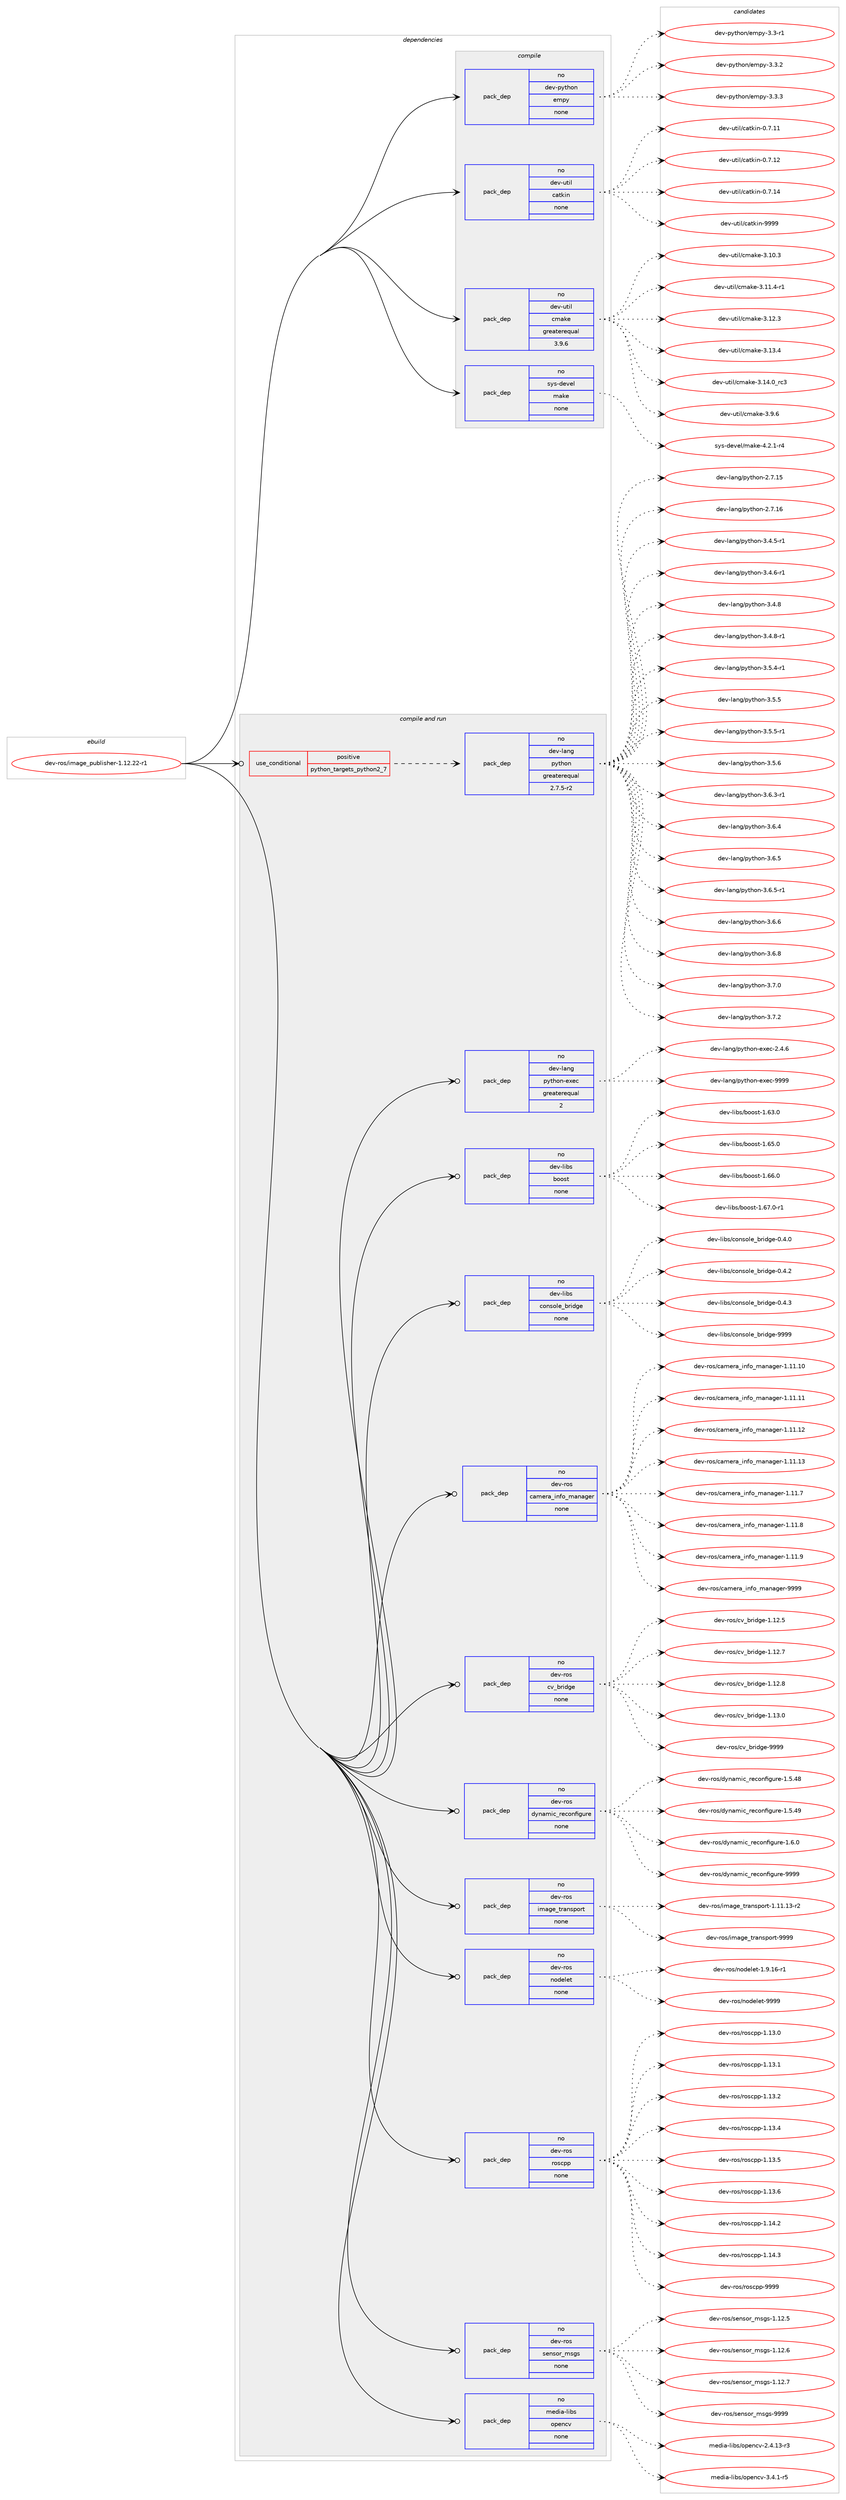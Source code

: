 digraph prolog {

# *************
# Graph options
# *************

newrank=true;
concentrate=true;
compound=true;
graph [rankdir=LR,fontname=Helvetica,fontsize=10,ranksep=1.5];#, ranksep=2.5, nodesep=0.2];
edge  [arrowhead=vee];
node  [fontname=Helvetica,fontsize=10];

# **********
# The ebuild
# **********

subgraph cluster_leftcol {
color=gray;
rank=same;
label=<<i>ebuild</i>>;
id [label="dev-ros/image_publisher-1.12.22-r1", color=red, width=4, href="../dev-ros/image_publisher-1.12.22-r1.svg"];
}

# ****************
# The dependencies
# ****************

subgraph cluster_midcol {
color=gray;
label=<<i>dependencies</i>>;
subgraph cluster_compile {
fillcolor="#eeeeee";
style=filled;
label=<<i>compile</i>>;
subgraph pack1045510 {
dependency1457620 [label=<<TABLE BORDER="0" CELLBORDER="1" CELLSPACING="0" CELLPADDING="4" WIDTH="220"><TR><TD ROWSPAN="6" CELLPADDING="30">pack_dep</TD></TR><TR><TD WIDTH="110">no</TD></TR><TR><TD>dev-python</TD></TR><TR><TD>empy</TD></TR><TR><TD>none</TD></TR><TR><TD></TD></TR></TABLE>>, shape=none, color=blue];
}
id:e -> dependency1457620:w [weight=20,style="solid",arrowhead="vee"];
subgraph pack1045511 {
dependency1457621 [label=<<TABLE BORDER="0" CELLBORDER="1" CELLSPACING="0" CELLPADDING="4" WIDTH="220"><TR><TD ROWSPAN="6" CELLPADDING="30">pack_dep</TD></TR><TR><TD WIDTH="110">no</TD></TR><TR><TD>dev-util</TD></TR><TR><TD>catkin</TD></TR><TR><TD>none</TD></TR><TR><TD></TD></TR></TABLE>>, shape=none, color=blue];
}
id:e -> dependency1457621:w [weight=20,style="solid",arrowhead="vee"];
subgraph pack1045512 {
dependency1457622 [label=<<TABLE BORDER="0" CELLBORDER="1" CELLSPACING="0" CELLPADDING="4" WIDTH="220"><TR><TD ROWSPAN="6" CELLPADDING="30">pack_dep</TD></TR><TR><TD WIDTH="110">no</TD></TR><TR><TD>dev-util</TD></TR><TR><TD>cmake</TD></TR><TR><TD>greaterequal</TD></TR><TR><TD>3.9.6</TD></TR></TABLE>>, shape=none, color=blue];
}
id:e -> dependency1457622:w [weight=20,style="solid",arrowhead="vee"];
subgraph pack1045513 {
dependency1457623 [label=<<TABLE BORDER="0" CELLBORDER="1" CELLSPACING="0" CELLPADDING="4" WIDTH="220"><TR><TD ROWSPAN="6" CELLPADDING="30">pack_dep</TD></TR><TR><TD WIDTH="110">no</TD></TR><TR><TD>sys-devel</TD></TR><TR><TD>make</TD></TR><TR><TD>none</TD></TR><TR><TD></TD></TR></TABLE>>, shape=none, color=blue];
}
id:e -> dependency1457623:w [weight=20,style="solid",arrowhead="vee"];
}
subgraph cluster_compileandrun {
fillcolor="#eeeeee";
style=filled;
label=<<i>compile and run</i>>;
subgraph cond388720 {
dependency1457624 [label=<<TABLE BORDER="0" CELLBORDER="1" CELLSPACING="0" CELLPADDING="4"><TR><TD ROWSPAN="3" CELLPADDING="10">use_conditional</TD></TR><TR><TD>positive</TD></TR><TR><TD>python_targets_python2_7</TD></TR></TABLE>>, shape=none, color=red];
subgraph pack1045514 {
dependency1457625 [label=<<TABLE BORDER="0" CELLBORDER="1" CELLSPACING="0" CELLPADDING="4" WIDTH="220"><TR><TD ROWSPAN="6" CELLPADDING="30">pack_dep</TD></TR><TR><TD WIDTH="110">no</TD></TR><TR><TD>dev-lang</TD></TR><TR><TD>python</TD></TR><TR><TD>greaterequal</TD></TR><TR><TD>2.7.5-r2</TD></TR></TABLE>>, shape=none, color=blue];
}
dependency1457624:e -> dependency1457625:w [weight=20,style="dashed",arrowhead="vee"];
}
id:e -> dependency1457624:w [weight=20,style="solid",arrowhead="odotvee"];
subgraph pack1045515 {
dependency1457626 [label=<<TABLE BORDER="0" CELLBORDER="1" CELLSPACING="0" CELLPADDING="4" WIDTH="220"><TR><TD ROWSPAN="6" CELLPADDING="30">pack_dep</TD></TR><TR><TD WIDTH="110">no</TD></TR><TR><TD>dev-lang</TD></TR><TR><TD>python-exec</TD></TR><TR><TD>greaterequal</TD></TR><TR><TD>2</TD></TR></TABLE>>, shape=none, color=blue];
}
id:e -> dependency1457626:w [weight=20,style="solid",arrowhead="odotvee"];
subgraph pack1045516 {
dependency1457627 [label=<<TABLE BORDER="0" CELLBORDER="1" CELLSPACING="0" CELLPADDING="4" WIDTH="220"><TR><TD ROWSPAN="6" CELLPADDING="30">pack_dep</TD></TR><TR><TD WIDTH="110">no</TD></TR><TR><TD>dev-libs</TD></TR><TR><TD>boost</TD></TR><TR><TD>none</TD></TR><TR><TD></TD></TR></TABLE>>, shape=none, color=blue];
}
id:e -> dependency1457627:w [weight=20,style="solid",arrowhead="odotvee"];
subgraph pack1045517 {
dependency1457628 [label=<<TABLE BORDER="0" CELLBORDER="1" CELLSPACING="0" CELLPADDING="4" WIDTH="220"><TR><TD ROWSPAN="6" CELLPADDING="30">pack_dep</TD></TR><TR><TD WIDTH="110">no</TD></TR><TR><TD>dev-libs</TD></TR><TR><TD>console_bridge</TD></TR><TR><TD>none</TD></TR><TR><TD></TD></TR></TABLE>>, shape=none, color=blue];
}
id:e -> dependency1457628:w [weight=20,style="solid",arrowhead="odotvee"];
subgraph pack1045518 {
dependency1457629 [label=<<TABLE BORDER="0" CELLBORDER="1" CELLSPACING="0" CELLPADDING="4" WIDTH="220"><TR><TD ROWSPAN="6" CELLPADDING="30">pack_dep</TD></TR><TR><TD WIDTH="110">no</TD></TR><TR><TD>dev-ros</TD></TR><TR><TD>camera_info_manager</TD></TR><TR><TD>none</TD></TR><TR><TD></TD></TR></TABLE>>, shape=none, color=blue];
}
id:e -> dependency1457629:w [weight=20,style="solid",arrowhead="odotvee"];
subgraph pack1045519 {
dependency1457630 [label=<<TABLE BORDER="0" CELLBORDER="1" CELLSPACING="0" CELLPADDING="4" WIDTH="220"><TR><TD ROWSPAN="6" CELLPADDING="30">pack_dep</TD></TR><TR><TD WIDTH="110">no</TD></TR><TR><TD>dev-ros</TD></TR><TR><TD>cv_bridge</TD></TR><TR><TD>none</TD></TR><TR><TD></TD></TR></TABLE>>, shape=none, color=blue];
}
id:e -> dependency1457630:w [weight=20,style="solid",arrowhead="odotvee"];
subgraph pack1045520 {
dependency1457631 [label=<<TABLE BORDER="0" CELLBORDER="1" CELLSPACING="0" CELLPADDING="4" WIDTH="220"><TR><TD ROWSPAN="6" CELLPADDING="30">pack_dep</TD></TR><TR><TD WIDTH="110">no</TD></TR><TR><TD>dev-ros</TD></TR><TR><TD>dynamic_reconfigure</TD></TR><TR><TD>none</TD></TR><TR><TD></TD></TR></TABLE>>, shape=none, color=blue];
}
id:e -> dependency1457631:w [weight=20,style="solid",arrowhead="odotvee"];
subgraph pack1045521 {
dependency1457632 [label=<<TABLE BORDER="0" CELLBORDER="1" CELLSPACING="0" CELLPADDING="4" WIDTH="220"><TR><TD ROWSPAN="6" CELLPADDING="30">pack_dep</TD></TR><TR><TD WIDTH="110">no</TD></TR><TR><TD>dev-ros</TD></TR><TR><TD>image_transport</TD></TR><TR><TD>none</TD></TR><TR><TD></TD></TR></TABLE>>, shape=none, color=blue];
}
id:e -> dependency1457632:w [weight=20,style="solid",arrowhead="odotvee"];
subgraph pack1045522 {
dependency1457633 [label=<<TABLE BORDER="0" CELLBORDER="1" CELLSPACING="0" CELLPADDING="4" WIDTH="220"><TR><TD ROWSPAN="6" CELLPADDING="30">pack_dep</TD></TR><TR><TD WIDTH="110">no</TD></TR><TR><TD>dev-ros</TD></TR><TR><TD>nodelet</TD></TR><TR><TD>none</TD></TR><TR><TD></TD></TR></TABLE>>, shape=none, color=blue];
}
id:e -> dependency1457633:w [weight=20,style="solid",arrowhead="odotvee"];
subgraph pack1045523 {
dependency1457634 [label=<<TABLE BORDER="0" CELLBORDER="1" CELLSPACING="0" CELLPADDING="4" WIDTH="220"><TR><TD ROWSPAN="6" CELLPADDING="30">pack_dep</TD></TR><TR><TD WIDTH="110">no</TD></TR><TR><TD>dev-ros</TD></TR><TR><TD>roscpp</TD></TR><TR><TD>none</TD></TR><TR><TD></TD></TR></TABLE>>, shape=none, color=blue];
}
id:e -> dependency1457634:w [weight=20,style="solid",arrowhead="odotvee"];
subgraph pack1045524 {
dependency1457635 [label=<<TABLE BORDER="0" CELLBORDER="1" CELLSPACING="0" CELLPADDING="4" WIDTH="220"><TR><TD ROWSPAN="6" CELLPADDING="30">pack_dep</TD></TR><TR><TD WIDTH="110">no</TD></TR><TR><TD>dev-ros</TD></TR><TR><TD>sensor_msgs</TD></TR><TR><TD>none</TD></TR><TR><TD></TD></TR></TABLE>>, shape=none, color=blue];
}
id:e -> dependency1457635:w [weight=20,style="solid",arrowhead="odotvee"];
subgraph pack1045525 {
dependency1457636 [label=<<TABLE BORDER="0" CELLBORDER="1" CELLSPACING="0" CELLPADDING="4" WIDTH="220"><TR><TD ROWSPAN="6" CELLPADDING="30">pack_dep</TD></TR><TR><TD WIDTH="110">no</TD></TR><TR><TD>media-libs</TD></TR><TR><TD>opencv</TD></TR><TR><TD>none</TD></TR><TR><TD></TD></TR></TABLE>>, shape=none, color=blue];
}
id:e -> dependency1457636:w [weight=20,style="solid",arrowhead="odotvee"];
}
subgraph cluster_run {
fillcolor="#eeeeee";
style=filled;
label=<<i>run</i>>;
}
}

# **************
# The candidates
# **************

subgraph cluster_choices {
rank=same;
color=gray;
label=<<i>candidates</i>>;

subgraph choice1045510 {
color=black;
nodesep=1;
choice1001011184511212111610411111047101109112121455146514511449 [label="dev-python/empy-3.3-r1", color=red, width=4,href="../dev-python/empy-3.3-r1.svg"];
choice1001011184511212111610411111047101109112121455146514650 [label="dev-python/empy-3.3.2", color=red, width=4,href="../dev-python/empy-3.3.2.svg"];
choice1001011184511212111610411111047101109112121455146514651 [label="dev-python/empy-3.3.3", color=red, width=4,href="../dev-python/empy-3.3.3.svg"];
dependency1457620:e -> choice1001011184511212111610411111047101109112121455146514511449:w [style=dotted,weight="100"];
dependency1457620:e -> choice1001011184511212111610411111047101109112121455146514650:w [style=dotted,weight="100"];
dependency1457620:e -> choice1001011184511212111610411111047101109112121455146514651:w [style=dotted,weight="100"];
}
subgraph choice1045511 {
color=black;
nodesep=1;
choice1001011184511711610510847999711610710511045484655464949 [label="dev-util/catkin-0.7.11", color=red, width=4,href="../dev-util/catkin-0.7.11.svg"];
choice1001011184511711610510847999711610710511045484655464950 [label="dev-util/catkin-0.7.12", color=red, width=4,href="../dev-util/catkin-0.7.12.svg"];
choice1001011184511711610510847999711610710511045484655464952 [label="dev-util/catkin-0.7.14", color=red, width=4,href="../dev-util/catkin-0.7.14.svg"];
choice100101118451171161051084799971161071051104557575757 [label="dev-util/catkin-9999", color=red, width=4,href="../dev-util/catkin-9999.svg"];
dependency1457621:e -> choice1001011184511711610510847999711610710511045484655464949:w [style=dotted,weight="100"];
dependency1457621:e -> choice1001011184511711610510847999711610710511045484655464950:w [style=dotted,weight="100"];
dependency1457621:e -> choice1001011184511711610510847999711610710511045484655464952:w [style=dotted,weight="100"];
dependency1457621:e -> choice100101118451171161051084799971161071051104557575757:w [style=dotted,weight="100"];
}
subgraph choice1045512 {
color=black;
nodesep=1;
choice1001011184511711610510847991099710710145514649484651 [label="dev-util/cmake-3.10.3", color=red, width=4,href="../dev-util/cmake-3.10.3.svg"];
choice10010111845117116105108479910997107101455146494946524511449 [label="dev-util/cmake-3.11.4-r1", color=red, width=4,href="../dev-util/cmake-3.11.4-r1.svg"];
choice1001011184511711610510847991099710710145514649504651 [label="dev-util/cmake-3.12.3", color=red, width=4,href="../dev-util/cmake-3.12.3.svg"];
choice1001011184511711610510847991099710710145514649514652 [label="dev-util/cmake-3.13.4", color=red, width=4,href="../dev-util/cmake-3.13.4.svg"];
choice1001011184511711610510847991099710710145514649524648951149951 [label="dev-util/cmake-3.14.0_rc3", color=red, width=4,href="../dev-util/cmake-3.14.0_rc3.svg"];
choice10010111845117116105108479910997107101455146574654 [label="dev-util/cmake-3.9.6", color=red, width=4,href="../dev-util/cmake-3.9.6.svg"];
dependency1457622:e -> choice1001011184511711610510847991099710710145514649484651:w [style=dotted,weight="100"];
dependency1457622:e -> choice10010111845117116105108479910997107101455146494946524511449:w [style=dotted,weight="100"];
dependency1457622:e -> choice1001011184511711610510847991099710710145514649504651:w [style=dotted,weight="100"];
dependency1457622:e -> choice1001011184511711610510847991099710710145514649514652:w [style=dotted,weight="100"];
dependency1457622:e -> choice1001011184511711610510847991099710710145514649524648951149951:w [style=dotted,weight="100"];
dependency1457622:e -> choice10010111845117116105108479910997107101455146574654:w [style=dotted,weight="100"];
}
subgraph choice1045513 {
color=black;
nodesep=1;
choice1151211154510010111810110847109971071014552465046494511452 [label="sys-devel/make-4.2.1-r4", color=red, width=4,href="../sys-devel/make-4.2.1-r4.svg"];
dependency1457623:e -> choice1151211154510010111810110847109971071014552465046494511452:w [style=dotted,weight="100"];
}
subgraph choice1045514 {
color=black;
nodesep=1;
choice10010111845108971101034711212111610411111045504655464953 [label="dev-lang/python-2.7.15", color=red, width=4,href="../dev-lang/python-2.7.15.svg"];
choice10010111845108971101034711212111610411111045504655464954 [label="dev-lang/python-2.7.16", color=red, width=4,href="../dev-lang/python-2.7.16.svg"];
choice1001011184510897110103471121211161041111104551465246534511449 [label="dev-lang/python-3.4.5-r1", color=red, width=4,href="../dev-lang/python-3.4.5-r1.svg"];
choice1001011184510897110103471121211161041111104551465246544511449 [label="dev-lang/python-3.4.6-r1", color=red, width=4,href="../dev-lang/python-3.4.6-r1.svg"];
choice100101118451089711010347112121116104111110455146524656 [label="dev-lang/python-3.4.8", color=red, width=4,href="../dev-lang/python-3.4.8.svg"];
choice1001011184510897110103471121211161041111104551465246564511449 [label="dev-lang/python-3.4.8-r1", color=red, width=4,href="../dev-lang/python-3.4.8-r1.svg"];
choice1001011184510897110103471121211161041111104551465346524511449 [label="dev-lang/python-3.5.4-r1", color=red, width=4,href="../dev-lang/python-3.5.4-r1.svg"];
choice100101118451089711010347112121116104111110455146534653 [label="dev-lang/python-3.5.5", color=red, width=4,href="../dev-lang/python-3.5.5.svg"];
choice1001011184510897110103471121211161041111104551465346534511449 [label="dev-lang/python-3.5.5-r1", color=red, width=4,href="../dev-lang/python-3.5.5-r1.svg"];
choice100101118451089711010347112121116104111110455146534654 [label="dev-lang/python-3.5.6", color=red, width=4,href="../dev-lang/python-3.5.6.svg"];
choice1001011184510897110103471121211161041111104551465446514511449 [label="dev-lang/python-3.6.3-r1", color=red, width=4,href="../dev-lang/python-3.6.3-r1.svg"];
choice100101118451089711010347112121116104111110455146544652 [label="dev-lang/python-3.6.4", color=red, width=4,href="../dev-lang/python-3.6.4.svg"];
choice100101118451089711010347112121116104111110455146544653 [label="dev-lang/python-3.6.5", color=red, width=4,href="../dev-lang/python-3.6.5.svg"];
choice1001011184510897110103471121211161041111104551465446534511449 [label="dev-lang/python-3.6.5-r1", color=red, width=4,href="../dev-lang/python-3.6.5-r1.svg"];
choice100101118451089711010347112121116104111110455146544654 [label="dev-lang/python-3.6.6", color=red, width=4,href="../dev-lang/python-3.6.6.svg"];
choice100101118451089711010347112121116104111110455146544656 [label="dev-lang/python-3.6.8", color=red, width=4,href="../dev-lang/python-3.6.8.svg"];
choice100101118451089711010347112121116104111110455146554648 [label="dev-lang/python-3.7.0", color=red, width=4,href="../dev-lang/python-3.7.0.svg"];
choice100101118451089711010347112121116104111110455146554650 [label="dev-lang/python-3.7.2", color=red, width=4,href="../dev-lang/python-3.7.2.svg"];
dependency1457625:e -> choice10010111845108971101034711212111610411111045504655464953:w [style=dotted,weight="100"];
dependency1457625:e -> choice10010111845108971101034711212111610411111045504655464954:w [style=dotted,weight="100"];
dependency1457625:e -> choice1001011184510897110103471121211161041111104551465246534511449:w [style=dotted,weight="100"];
dependency1457625:e -> choice1001011184510897110103471121211161041111104551465246544511449:w [style=dotted,weight="100"];
dependency1457625:e -> choice100101118451089711010347112121116104111110455146524656:w [style=dotted,weight="100"];
dependency1457625:e -> choice1001011184510897110103471121211161041111104551465246564511449:w [style=dotted,weight="100"];
dependency1457625:e -> choice1001011184510897110103471121211161041111104551465346524511449:w [style=dotted,weight="100"];
dependency1457625:e -> choice100101118451089711010347112121116104111110455146534653:w [style=dotted,weight="100"];
dependency1457625:e -> choice1001011184510897110103471121211161041111104551465346534511449:w [style=dotted,weight="100"];
dependency1457625:e -> choice100101118451089711010347112121116104111110455146534654:w [style=dotted,weight="100"];
dependency1457625:e -> choice1001011184510897110103471121211161041111104551465446514511449:w [style=dotted,weight="100"];
dependency1457625:e -> choice100101118451089711010347112121116104111110455146544652:w [style=dotted,weight="100"];
dependency1457625:e -> choice100101118451089711010347112121116104111110455146544653:w [style=dotted,weight="100"];
dependency1457625:e -> choice1001011184510897110103471121211161041111104551465446534511449:w [style=dotted,weight="100"];
dependency1457625:e -> choice100101118451089711010347112121116104111110455146544654:w [style=dotted,weight="100"];
dependency1457625:e -> choice100101118451089711010347112121116104111110455146544656:w [style=dotted,weight="100"];
dependency1457625:e -> choice100101118451089711010347112121116104111110455146554648:w [style=dotted,weight="100"];
dependency1457625:e -> choice100101118451089711010347112121116104111110455146554650:w [style=dotted,weight="100"];
}
subgraph choice1045515 {
color=black;
nodesep=1;
choice1001011184510897110103471121211161041111104510112010199455046524654 [label="dev-lang/python-exec-2.4.6", color=red, width=4,href="../dev-lang/python-exec-2.4.6.svg"];
choice10010111845108971101034711212111610411111045101120101994557575757 [label="dev-lang/python-exec-9999", color=red, width=4,href="../dev-lang/python-exec-9999.svg"];
dependency1457626:e -> choice1001011184510897110103471121211161041111104510112010199455046524654:w [style=dotted,weight="100"];
dependency1457626:e -> choice10010111845108971101034711212111610411111045101120101994557575757:w [style=dotted,weight="100"];
}
subgraph choice1045516 {
color=black;
nodesep=1;
choice1001011184510810598115479811111111511645494654514648 [label="dev-libs/boost-1.63.0", color=red, width=4,href="../dev-libs/boost-1.63.0.svg"];
choice1001011184510810598115479811111111511645494654534648 [label="dev-libs/boost-1.65.0", color=red, width=4,href="../dev-libs/boost-1.65.0.svg"];
choice1001011184510810598115479811111111511645494654544648 [label="dev-libs/boost-1.66.0", color=red, width=4,href="../dev-libs/boost-1.66.0.svg"];
choice10010111845108105981154798111111115116454946545546484511449 [label="dev-libs/boost-1.67.0-r1", color=red, width=4,href="../dev-libs/boost-1.67.0-r1.svg"];
dependency1457627:e -> choice1001011184510810598115479811111111511645494654514648:w [style=dotted,weight="100"];
dependency1457627:e -> choice1001011184510810598115479811111111511645494654534648:w [style=dotted,weight="100"];
dependency1457627:e -> choice1001011184510810598115479811111111511645494654544648:w [style=dotted,weight="100"];
dependency1457627:e -> choice10010111845108105981154798111111115116454946545546484511449:w [style=dotted,weight="100"];
}
subgraph choice1045517 {
color=black;
nodesep=1;
choice100101118451081059811547991111101151111081019598114105100103101454846524648 [label="dev-libs/console_bridge-0.4.0", color=red, width=4,href="../dev-libs/console_bridge-0.4.0.svg"];
choice100101118451081059811547991111101151111081019598114105100103101454846524650 [label="dev-libs/console_bridge-0.4.2", color=red, width=4,href="../dev-libs/console_bridge-0.4.2.svg"];
choice100101118451081059811547991111101151111081019598114105100103101454846524651 [label="dev-libs/console_bridge-0.4.3", color=red, width=4,href="../dev-libs/console_bridge-0.4.3.svg"];
choice1001011184510810598115479911111011511110810195981141051001031014557575757 [label="dev-libs/console_bridge-9999", color=red, width=4,href="../dev-libs/console_bridge-9999.svg"];
dependency1457628:e -> choice100101118451081059811547991111101151111081019598114105100103101454846524648:w [style=dotted,weight="100"];
dependency1457628:e -> choice100101118451081059811547991111101151111081019598114105100103101454846524650:w [style=dotted,weight="100"];
dependency1457628:e -> choice100101118451081059811547991111101151111081019598114105100103101454846524651:w [style=dotted,weight="100"];
dependency1457628:e -> choice1001011184510810598115479911111011511110810195981141051001031014557575757:w [style=dotted,weight="100"];
}
subgraph choice1045518 {
color=black;
nodesep=1;
choice1001011184511411111547999710910111497951051101021119510997110971031011144549464949464948 [label="dev-ros/camera_info_manager-1.11.10", color=red, width=4,href="../dev-ros/camera_info_manager-1.11.10.svg"];
choice1001011184511411111547999710910111497951051101021119510997110971031011144549464949464949 [label="dev-ros/camera_info_manager-1.11.11", color=red, width=4,href="../dev-ros/camera_info_manager-1.11.11.svg"];
choice1001011184511411111547999710910111497951051101021119510997110971031011144549464949464950 [label="dev-ros/camera_info_manager-1.11.12", color=red, width=4,href="../dev-ros/camera_info_manager-1.11.12.svg"];
choice1001011184511411111547999710910111497951051101021119510997110971031011144549464949464951 [label="dev-ros/camera_info_manager-1.11.13", color=red, width=4,href="../dev-ros/camera_info_manager-1.11.13.svg"];
choice10010111845114111115479997109101114979510511010211195109971109710310111445494649494655 [label="dev-ros/camera_info_manager-1.11.7", color=red, width=4,href="../dev-ros/camera_info_manager-1.11.7.svg"];
choice10010111845114111115479997109101114979510511010211195109971109710310111445494649494656 [label="dev-ros/camera_info_manager-1.11.8", color=red, width=4,href="../dev-ros/camera_info_manager-1.11.8.svg"];
choice10010111845114111115479997109101114979510511010211195109971109710310111445494649494657 [label="dev-ros/camera_info_manager-1.11.9", color=red, width=4,href="../dev-ros/camera_info_manager-1.11.9.svg"];
choice1001011184511411111547999710910111497951051101021119510997110971031011144557575757 [label="dev-ros/camera_info_manager-9999", color=red, width=4,href="../dev-ros/camera_info_manager-9999.svg"];
dependency1457629:e -> choice1001011184511411111547999710910111497951051101021119510997110971031011144549464949464948:w [style=dotted,weight="100"];
dependency1457629:e -> choice1001011184511411111547999710910111497951051101021119510997110971031011144549464949464949:w [style=dotted,weight="100"];
dependency1457629:e -> choice1001011184511411111547999710910111497951051101021119510997110971031011144549464949464950:w [style=dotted,weight="100"];
dependency1457629:e -> choice1001011184511411111547999710910111497951051101021119510997110971031011144549464949464951:w [style=dotted,weight="100"];
dependency1457629:e -> choice10010111845114111115479997109101114979510511010211195109971109710310111445494649494655:w [style=dotted,weight="100"];
dependency1457629:e -> choice10010111845114111115479997109101114979510511010211195109971109710310111445494649494656:w [style=dotted,weight="100"];
dependency1457629:e -> choice10010111845114111115479997109101114979510511010211195109971109710310111445494649494657:w [style=dotted,weight="100"];
dependency1457629:e -> choice1001011184511411111547999710910111497951051101021119510997110971031011144557575757:w [style=dotted,weight="100"];
}
subgraph choice1045519 {
color=black;
nodesep=1;
choice100101118451141111154799118959811410510010310145494649504653 [label="dev-ros/cv_bridge-1.12.5", color=red, width=4,href="../dev-ros/cv_bridge-1.12.5.svg"];
choice100101118451141111154799118959811410510010310145494649504655 [label="dev-ros/cv_bridge-1.12.7", color=red, width=4,href="../dev-ros/cv_bridge-1.12.7.svg"];
choice100101118451141111154799118959811410510010310145494649504656 [label="dev-ros/cv_bridge-1.12.8", color=red, width=4,href="../dev-ros/cv_bridge-1.12.8.svg"];
choice100101118451141111154799118959811410510010310145494649514648 [label="dev-ros/cv_bridge-1.13.0", color=red, width=4,href="../dev-ros/cv_bridge-1.13.0.svg"];
choice10010111845114111115479911895981141051001031014557575757 [label="dev-ros/cv_bridge-9999", color=red, width=4,href="../dev-ros/cv_bridge-9999.svg"];
dependency1457630:e -> choice100101118451141111154799118959811410510010310145494649504653:w [style=dotted,weight="100"];
dependency1457630:e -> choice100101118451141111154799118959811410510010310145494649504655:w [style=dotted,weight="100"];
dependency1457630:e -> choice100101118451141111154799118959811410510010310145494649504656:w [style=dotted,weight="100"];
dependency1457630:e -> choice100101118451141111154799118959811410510010310145494649514648:w [style=dotted,weight="100"];
dependency1457630:e -> choice10010111845114111115479911895981141051001031014557575757:w [style=dotted,weight="100"];
}
subgraph choice1045520 {
color=black;
nodesep=1;
choice10010111845114111115471001211109710910599951141019911111010210510311711410145494653465256 [label="dev-ros/dynamic_reconfigure-1.5.48", color=red, width=4,href="../dev-ros/dynamic_reconfigure-1.5.48.svg"];
choice10010111845114111115471001211109710910599951141019911111010210510311711410145494653465257 [label="dev-ros/dynamic_reconfigure-1.5.49", color=red, width=4,href="../dev-ros/dynamic_reconfigure-1.5.49.svg"];
choice100101118451141111154710012111097109105999511410199111110102105103117114101454946544648 [label="dev-ros/dynamic_reconfigure-1.6.0", color=red, width=4,href="../dev-ros/dynamic_reconfigure-1.6.0.svg"];
choice1001011184511411111547100121110971091059995114101991111101021051031171141014557575757 [label="dev-ros/dynamic_reconfigure-9999", color=red, width=4,href="../dev-ros/dynamic_reconfigure-9999.svg"];
dependency1457631:e -> choice10010111845114111115471001211109710910599951141019911111010210510311711410145494653465256:w [style=dotted,weight="100"];
dependency1457631:e -> choice10010111845114111115471001211109710910599951141019911111010210510311711410145494653465257:w [style=dotted,weight="100"];
dependency1457631:e -> choice100101118451141111154710012111097109105999511410199111110102105103117114101454946544648:w [style=dotted,weight="100"];
dependency1457631:e -> choice1001011184511411111547100121110971091059995114101991111101021051031171141014557575757:w [style=dotted,weight="100"];
}
subgraph choice1045521 {
color=black;
nodesep=1;
choice100101118451141111154710510997103101951161149711011511211111411645494649494649514511450 [label="dev-ros/image_transport-1.11.13-r2", color=red, width=4,href="../dev-ros/image_transport-1.11.13-r2.svg"];
choice10010111845114111115471051099710310195116114971101151121111141164557575757 [label="dev-ros/image_transport-9999", color=red, width=4,href="../dev-ros/image_transport-9999.svg"];
dependency1457632:e -> choice100101118451141111154710510997103101951161149711011511211111411645494649494649514511450:w [style=dotted,weight="100"];
dependency1457632:e -> choice10010111845114111115471051099710310195116114971101151121111141164557575757:w [style=dotted,weight="100"];
}
subgraph choice1045522 {
color=black;
nodesep=1;
choice1001011184511411111547110111100101108101116454946574649544511449 [label="dev-ros/nodelet-1.9.16-r1", color=red, width=4,href="../dev-ros/nodelet-1.9.16-r1.svg"];
choice10010111845114111115471101111001011081011164557575757 [label="dev-ros/nodelet-9999", color=red, width=4,href="../dev-ros/nodelet-9999.svg"];
dependency1457633:e -> choice1001011184511411111547110111100101108101116454946574649544511449:w [style=dotted,weight="100"];
dependency1457633:e -> choice10010111845114111115471101111001011081011164557575757:w [style=dotted,weight="100"];
}
subgraph choice1045523 {
color=black;
nodesep=1;
choice10010111845114111115471141111159911211245494649514648 [label="dev-ros/roscpp-1.13.0", color=red, width=4,href="../dev-ros/roscpp-1.13.0.svg"];
choice10010111845114111115471141111159911211245494649514649 [label="dev-ros/roscpp-1.13.1", color=red, width=4,href="../dev-ros/roscpp-1.13.1.svg"];
choice10010111845114111115471141111159911211245494649514650 [label="dev-ros/roscpp-1.13.2", color=red, width=4,href="../dev-ros/roscpp-1.13.2.svg"];
choice10010111845114111115471141111159911211245494649514652 [label="dev-ros/roscpp-1.13.4", color=red, width=4,href="../dev-ros/roscpp-1.13.4.svg"];
choice10010111845114111115471141111159911211245494649514653 [label="dev-ros/roscpp-1.13.5", color=red, width=4,href="../dev-ros/roscpp-1.13.5.svg"];
choice10010111845114111115471141111159911211245494649514654 [label="dev-ros/roscpp-1.13.6", color=red, width=4,href="../dev-ros/roscpp-1.13.6.svg"];
choice10010111845114111115471141111159911211245494649524650 [label="dev-ros/roscpp-1.14.2", color=red, width=4,href="../dev-ros/roscpp-1.14.2.svg"];
choice10010111845114111115471141111159911211245494649524651 [label="dev-ros/roscpp-1.14.3", color=red, width=4,href="../dev-ros/roscpp-1.14.3.svg"];
choice1001011184511411111547114111115991121124557575757 [label="dev-ros/roscpp-9999", color=red, width=4,href="../dev-ros/roscpp-9999.svg"];
dependency1457634:e -> choice10010111845114111115471141111159911211245494649514648:w [style=dotted,weight="100"];
dependency1457634:e -> choice10010111845114111115471141111159911211245494649514649:w [style=dotted,weight="100"];
dependency1457634:e -> choice10010111845114111115471141111159911211245494649514650:w [style=dotted,weight="100"];
dependency1457634:e -> choice10010111845114111115471141111159911211245494649514652:w [style=dotted,weight="100"];
dependency1457634:e -> choice10010111845114111115471141111159911211245494649514653:w [style=dotted,weight="100"];
dependency1457634:e -> choice10010111845114111115471141111159911211245494649514654:w [style=dotted,weight="100"];
dependency1457634:e -> choice10010111845114111115471141111159911211245494649524650:w [style=dotted,weight="100"];
dependency1457634:e -> choice10010111845114111115471141111159911211245494649524651:w [style=dotted,weight="100"];
dependency1457634:e -> choice1001011184511411111547114111115991121124557575757:w [style=dotted,weight="100"];
}
subgraph choice1045524 {
color=black;
nodesep=1;
choice10010111845114111115471151011101151111149510911510311545494649504653 [label="dev-ros/sensor_msgs-1.12.5", color=red, width=4,href="../dev-ros/sensor_msgs-1.12.5.svg"];
choice10010111845114111115471151011101151111149510911510311545494649504654 [label="dev-ros/sensor_msgs-1.12.6", color=red, width=4,href="../dev-ros/sensor_msgs-1.12.6.svg"];
choice10010111845114111115471151011101151111149510911510311545494649504655 [label="dev-ros/sensor_msgs-1.12.7", color=red, width=4,href="../dev-ros/sensor_msgs-1.12.7.svg"];
choice1001011184511411111547115101110115111114951091151031154557575757 [label="dev-ros/sensor_msgs-9999", color=red, width=4,href="../dev-ros/sensor_msgs-9999.svg"];
dependency1457635:e -> choice10010111845114111115471151011101151111149510911510311545494649504653:w [style=dotted,weight="100"];
dependency1457635:e -> choice10010111845114111115471151011101151111149510911510311545494649504654:w [style=dotted,weight="100"];
dependency1457635:e -> choice10010111845114111115471151011101151111149510911510311545494649504655:w [style=dotted,weight="100"];
dependency1457635:e -> choice1001011184511411111547115101110115111114951091151031154557575757:w [style=dotted,weight="100"];
}
subgraph choice1045525 {
color=black;
nodesep=1;
choice1091011001059745108105981154711111210111099118455046524649514511451 [label="media-libs/opencv-2.4.13-r3", color=red, width=4,href="../media-libs/opencv-2.4.13-r3.svg"];
choice10910110010597451081059811547111112101110991184551465246494511453 [label="media-libs/opencv-3.4.1-r5", color=red, width=4,href="../media-libs/opencv-3.4.1-r5.svg"];
dependency1457636:e -> choice1091011001059745108105981154711111210111099118455046524649514511451:w [style=dotted,weight="100"];
dependency1457636:e -> choice10910110010597451081059811547111112101110991184551465246494511453:w [style=dotted,weight="100"];
}
}

}
